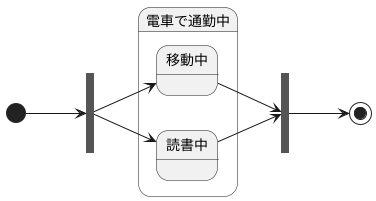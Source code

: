 @startuml フォークとジョイン
left to right direction
state f <<fork>>
state j <<join>>
state 電車で通勤中{
    state 移動中
    state 読書中
}
[*] --> f
f --> 移動中
f --> 読書中
移動中 --> j
読書中 --> j
j --> [*]
@enduml
